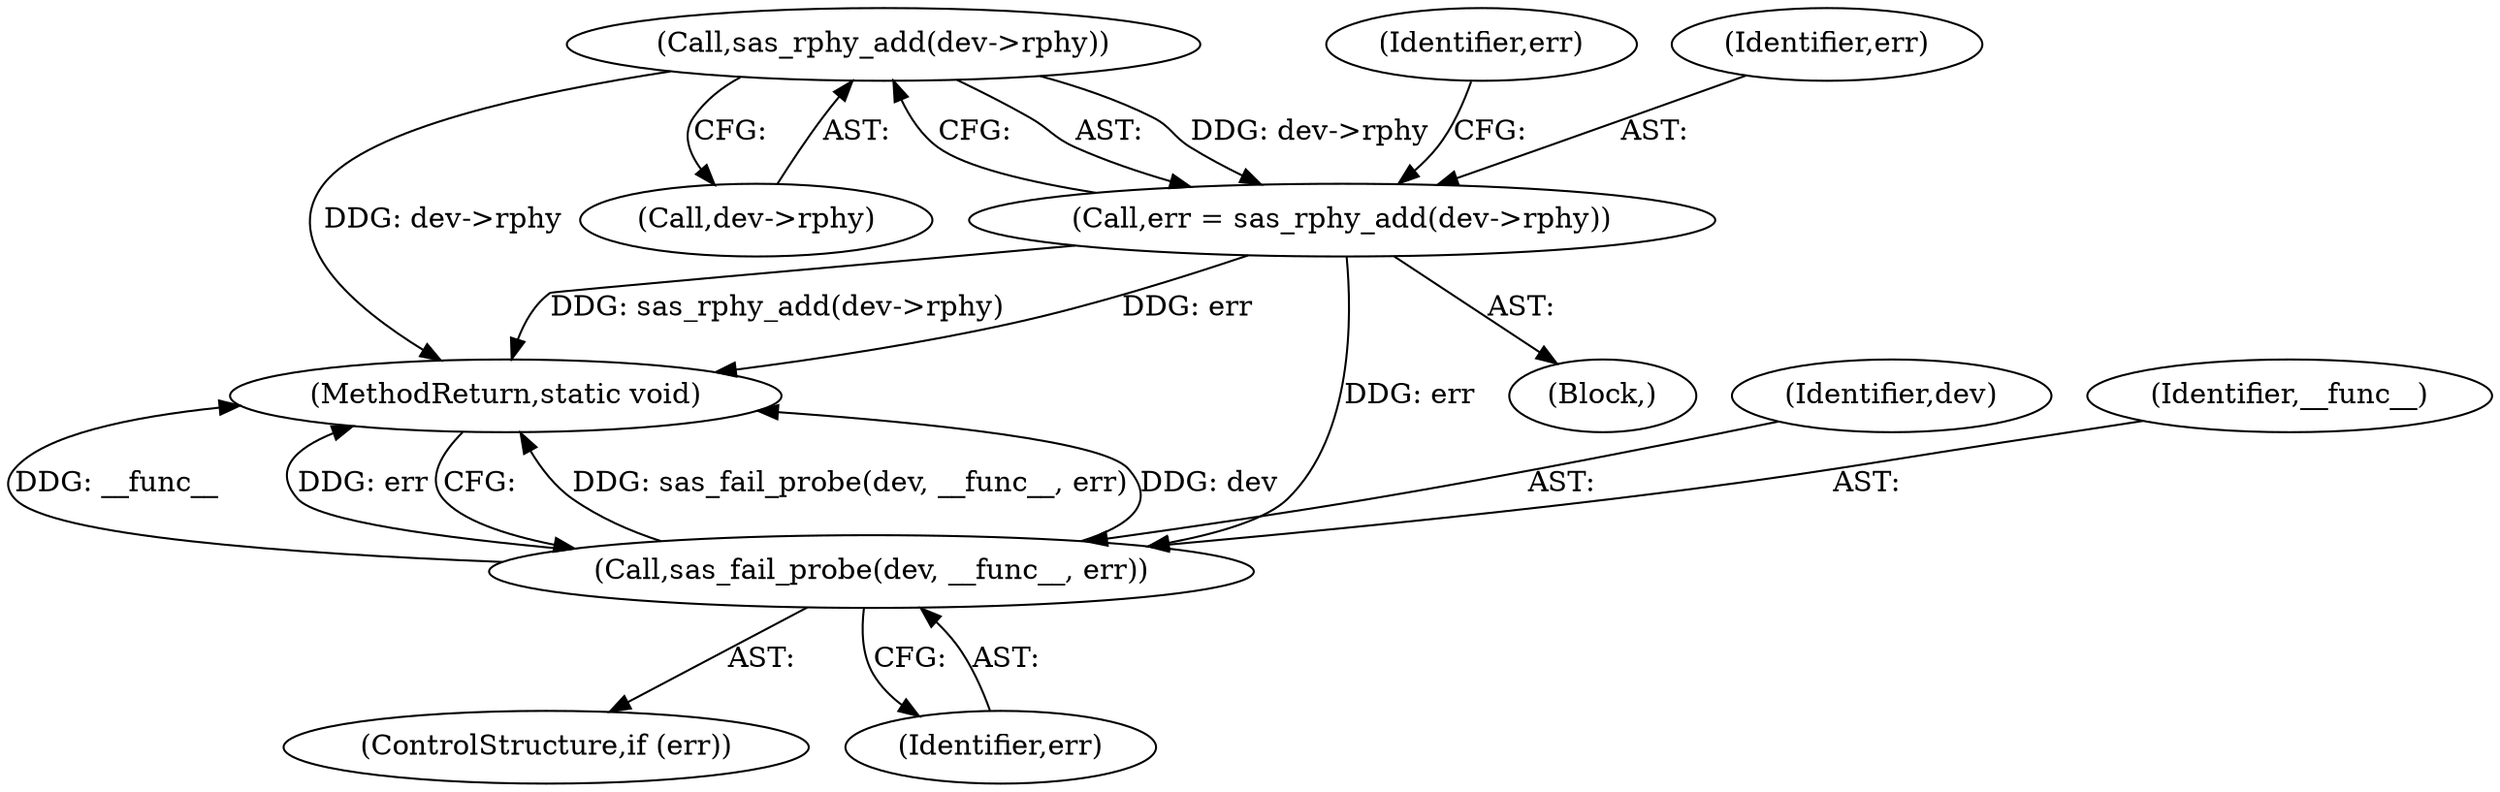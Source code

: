 digraph "0_linux_0558f33c06bb910e2879e355192227a8e8f0219d_4@pointer" {
"1000151" [label="(Call,sas_rphy_add(dev->rphy))"];
"1000149" [label="(Call,err = sas_rphy_add(dev->rphy))"];
"1000157" [label="(Call,sas_fail_probe(dev, __func__, err))"];
"1000152" [label="(Call,dev->rphy)"];
"1000155" [label="(ControlStructure,if (err))"];
"1000150" [label="(Identifier,err)"];
"1000160" [label="(Identifier,err)"];
"1000157" [label="(Call,sas_fail_probe(dev, __func__, err))"];
"1000147" [label="(Block,)"];
"1000156" [label="(Identifier,err)"];
"1000158" [label="(Identifier,dev)"];
"1000159" [label="(Identifier,__func__)"];
"1000167" [label="(MethodReturn,static void)"];
"1000149" [label="(Call,err = sas_rphy_add(dev->rphy))"];
"1000151" [label="(Call,sas_rphy_add(dev->rphy))"];
"1000151" -> "1000149"  [label="AST: "];
"1000151" -> "1000152"  [label="CFG: "];
"1000152" -> "1000151"  [label="AST: "];
"1000149" -> "1000151"  [label="CFG: "];
"1000151" -> "1000167"  [label="DDG: dev->rphy"];
"1000151" -> "1000149"  [label="DDG: dev->rphy"];
"1000149" -> "1000147"  [label="AST: "];
"1000150" -> "1000149"  [label="AST: "];
"1000156" -> "1000149"  [label="CFG: "];
"1000149" -> "1000167"  [label="DDG: err"];
"1000149" -> "1000167"  [label="DDG: sas_rphy_add(dev->rphy)"];
"1000149" -> "1000157"  [label="DDG: err"];
"1000157" -> "1000155"  [label="AST: "];
"1000157" -> "1000160"  [label="CFG: "];
"1000158" -> "1000157"  [label="AST: "];
"1000159" -> "1000157"  [label="AST: "];
"1000160" -> "1000157"  [label="AST: "];
"1000167" -> "1000157"  [label="CFG: "];
"1000157" -> "1000167"  [label="DDG: sas_fail_probe(dev, __func__, err)"];
"1000157" -> "1000167"  [label="DDG: dev"];
"1000157" -> "1000167"  [label="DDG: __func__"];
"1000157" -> "1000167"  [label="DDG: err"];
}
